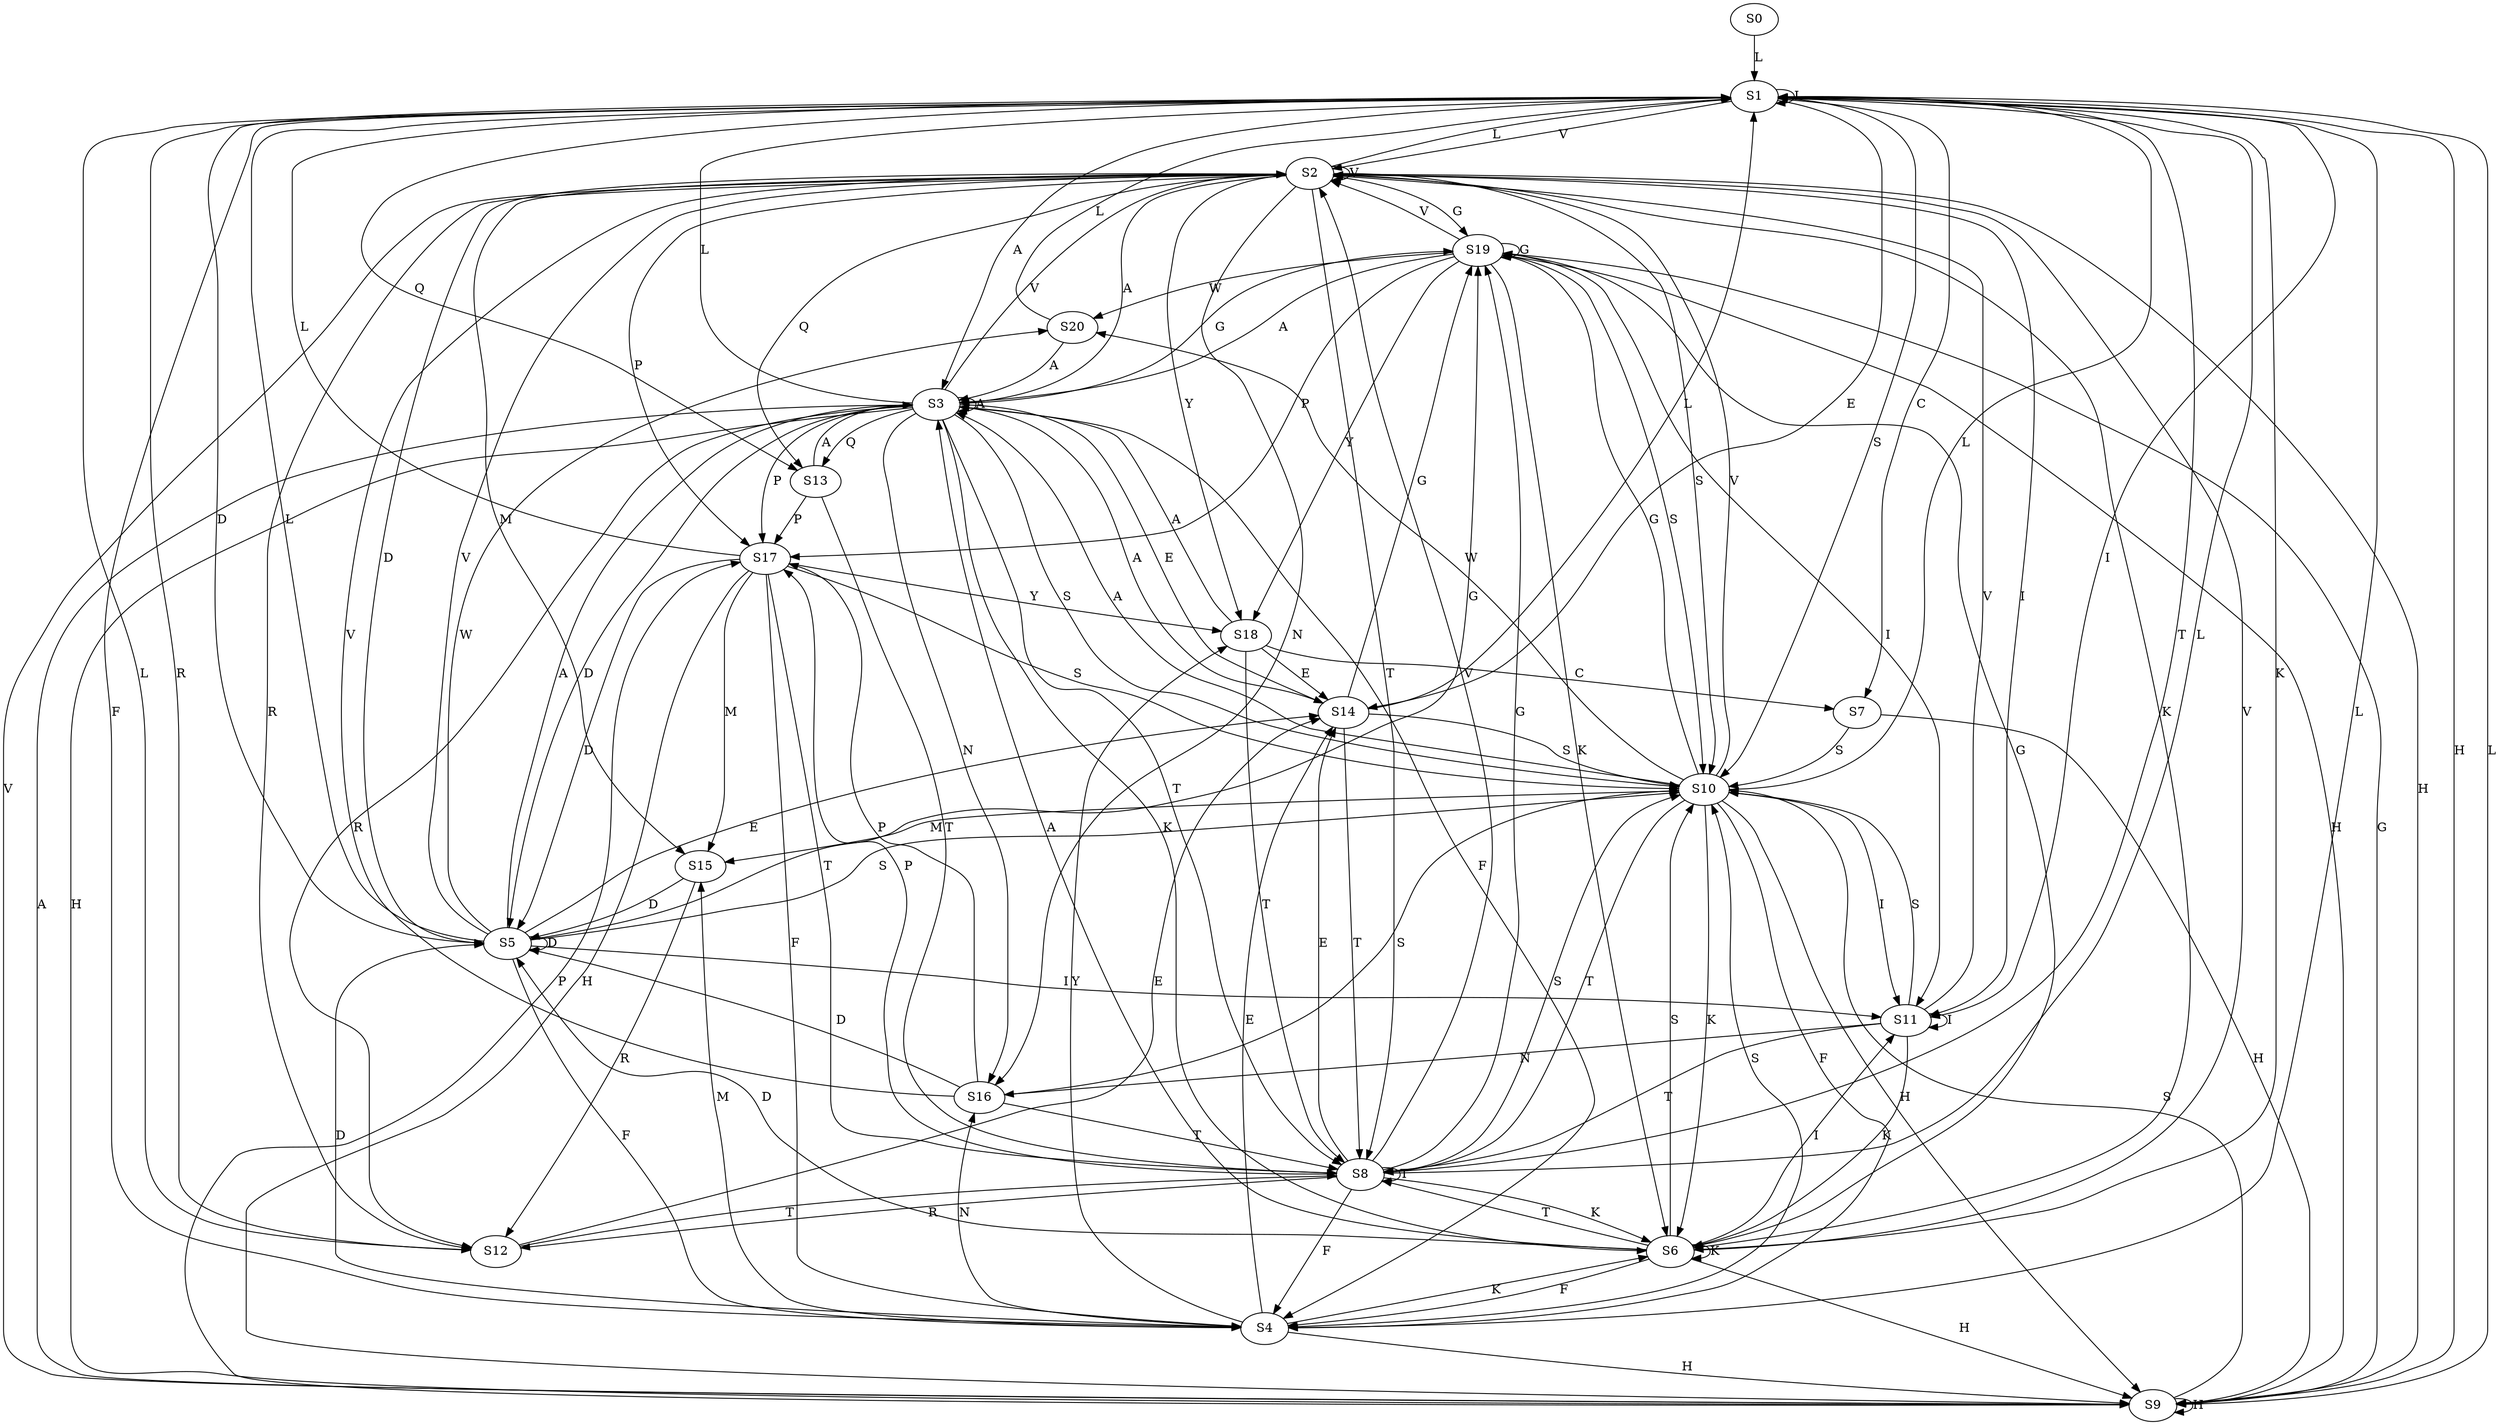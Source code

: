 strict digraph  {
	S0 -> S1 [ label = L ];
	S1 -> S2 [ label = V ];
	S1 -> S3 [ label = A ];
	S1 -> S4 [ label = F ];
	S1 -> S5 [ label = D ];
	S1 -> S6 [ label = K ];
	S1 -> S1 [ label = L ];
	S1 -> S7 [ label = C ];
	S1 -> S8 [ label = T ];
	S1 -> S9 [ label = H ];
	S1 -> S10 [ label = S ];
	S1 -> S11 [ label = I ];
	S1 -> S12 [ label = R ];
	S1 -> S13 [ label = Q ];
	S1 -> S14 [ label = E ];
	S2 -> S15 [ label = M ];
	S2 -> S16 [ label = N ];
	S2 -> S6 [ label = K ];
	S2 -> S13 [ label = Q ];
	S2 -> S3 [ label = A ];
	S2 -> S9 [ label = H ];
	S2 -> S12 [ label = R ];
	S2 -> S17 [ label = P ];
	S2 -> S1 [ label = L ];
	S2 -> S10 [ label = S ];
	S2 -> S8 [ label = T ];
	S2 -> S5 [ label = D ];
	S2 -> S2 [ label = V ];
	S2 -> S18 [ label = Y ];
	S2 -> S11 [ label = I ];
	S2 -> S19 [ label = G ];
	S3 -> S17 [ label = P ];
	S3 -> S6 [ label = K ];
	S3 -> S3 [ label = A ];
	S3 -> S19 [ label = G ];
	S3 -> S9 [ label = H ];
	S3 -> S14 [ label = E ];
	S3 -> S10 [ label = S ];
	S3 -> S2 [ label = V ];
	S3 -> S5 [ label = D ];
	S3 -> S16 [ label = N ];
	S3 -> S1 [ label = L ];
	S3 -> S4 [ label = F ];
	S3 -> S13 [ label = Q ];
	S3 -> S12 [ label = R ];
	S3 -> S8 [ label = T ];
	S4 -> S15 [ label = M ];
	S4 -> S10 [ label = S ];
	S4 -> S18 [ label = Y ];
	S4 -> S9 [ label = H ];
	S4 -> S16 [ label = N ];
	S4 -> S14 [ label = E ];
	S4 -> S6 [ label = K ];
	S4 -> S5 [ label = D ];
	S4 -> S1 [ label = L ];
	S5 -> S3 [ label = A ];
	S5 -> S4 [ label = F ];
	S5 -> S2 [ label = V ];
	S5 -> S5 [ label = D ];
	S5 -> S10 [ label = S ];
	S5 -> S1 [ label = L ];
	S5 -> S14 [ label = E ];
	S5 -> S19 [ label = G ];
	S5 -> S11 [ label = I ];
	S5 -> S20 [ label = W ];
	S6 -> S5 [ label = D ];
	S6 -> S2 [ label = V ];
	S6 -> S19 [ label = G ];
	S6 -> S8 [ label = T ];
	S6 -> S6 [ label = K ];
	S6 -> S9 [ label = H ];
	S6 -> S4 [ label = F ];
	S6 -> S11 [ label = I ];
	S6 -> S10 [ label = S ];
	S6 -> S3 [ label = A ];
	S7 -> S9 [ label = H ];
	S7 -> S10 [ label = S ];
	S8 -> S6 [ label = K ];
	S8 -> S17 [ label = P ];
	S8 -> S8 [ label = T ];
	S8 -> S1 [ label = L ];
	S8 -> S2 [ label = V ];
	S8 -> S4 [ label = F ];
	S8 -> S10 [ label = S ];
	S8 -> S12 [ label = R ];
	S8 -> S19 [ label = G ];
	S8 -> S14 [ label = E ];
	S9 -> S3 [ label = A ];
	S9 -> S17 [ label = P ];
	S9 -> S10 [ label = S ];
	S9 -> S19 [ label = G ];
	S9 -> S1 [ label = L ];
	S9 -> S2 [ label = V ];
	S9 -> S9 [ label = H ];
	S10 -> S1 [ label = L ];
	S10 -> S19 [ label = G ];
	S10 -> S3 [ label = A ];
	S10 -> S2 [ label = V ];
	S10 -> S6 [ label = K ];
	S10 -> S15 [ label = M ];
	S10 -> S20 [ label = W ];
	S10 -> S11 [ label = I ];
	S10 -> S4 [ label = F ];
	S10 -> S9 [ label = H ];
	S10 -> S8 [ label = T ];
	S11 -> S16 [ label = N ];
	S11 -> S6 [ label = K ];
	S11 -> S8 [ label = T ];
	S11 -> S11 [ label = I ];
	S11 -> S2 [ label = V ];
	S11 -> S10 [ label = S ];
	S12 -> S14 [ label = E ];
	S12 -> S1 [ label = L ];
	S12 -> S8 [ label = T ];
	S13 -> S3 [ label = A ];
	S13 -> S8 [ label = T ];
	S13 -> S17 [ label = P ];
	S14 -> S19 [ label = G ];
	S14 -> S3 [ label = A ];
	S14 -> S1 [ label = L ];
	S14 -> S8 [ label = T ];
	S14 -> S10 [ label = S ];
	S15 -> S12 [ label = R ];
	S15 -> S5 [ label = D ];
	S16 -> S8 [ label = T ];
	S16 -> S17 [ label = P ];
	S16 -> S2 [ label = V ];
	S16 -> S10 [ label = S ];
	S16 -> S5 [ label = D ];
	S17 -> S10 [ label = S ];
	S17 -> S4 [ label = F ];
	S17 -> S15 [ label = M ];
	S17 -> S5 [ label = D ];
	S17 -> S1 [ label = L ];
	S17 -> S8 [ label = T ];
	S17 -> S9 [ label = H ];
	S17 -> S18 [ label = Y ];
	S18 -> S14 [ label = E ];
	S18 -> S8 [ label = T ];
	S18 -> S7 [ label = C ];
	S18 -> S3 [ label = A ];
	S19 -> S20 [ label = W ];
	S19 -> S2 [ label = V ];
	S19 -> S3 [ label = A ];
	S19 -> S18 [ label = Y ];
	S19 -> S9 [ label = H ];
	S19 -> S6 [ label = K ];
	S19 -> S10 [ label = S ];
	S19 -> S11 [ label = I ];
	S19 -> S19 [ label = G ];
	S19 -> S17 [ label = P ];
	S20 -> S3 [ label = A ];
	S20 -> S1 [ label = L ];
}

